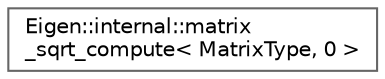 digraph "类继承关系图"
{
 // LATEX_PDF_SIZE
  bgcolor="transparent";
  edge [fontname=Helvetica,fontsize=10,labelfontname=Helvetica,labelfontsize=10];
  node [fontname=Helvetica,fontsize=10,shape=box,height=0.2,width=0.4];
  rankdir="LR";
  Node0 [id="Node000000",label="Eigen::internal::matrix\l_sqrt_compute\< MatrixType, 0 \>",height=0.2,width=0.4,color="grey40", fillcolor="white", style="filled",URL="$struct_eigen_1_1internal_1_1matrix__sqrt__compute_3_01_matrix_type_00_010_01_4.html",tooltip=" "];
}
